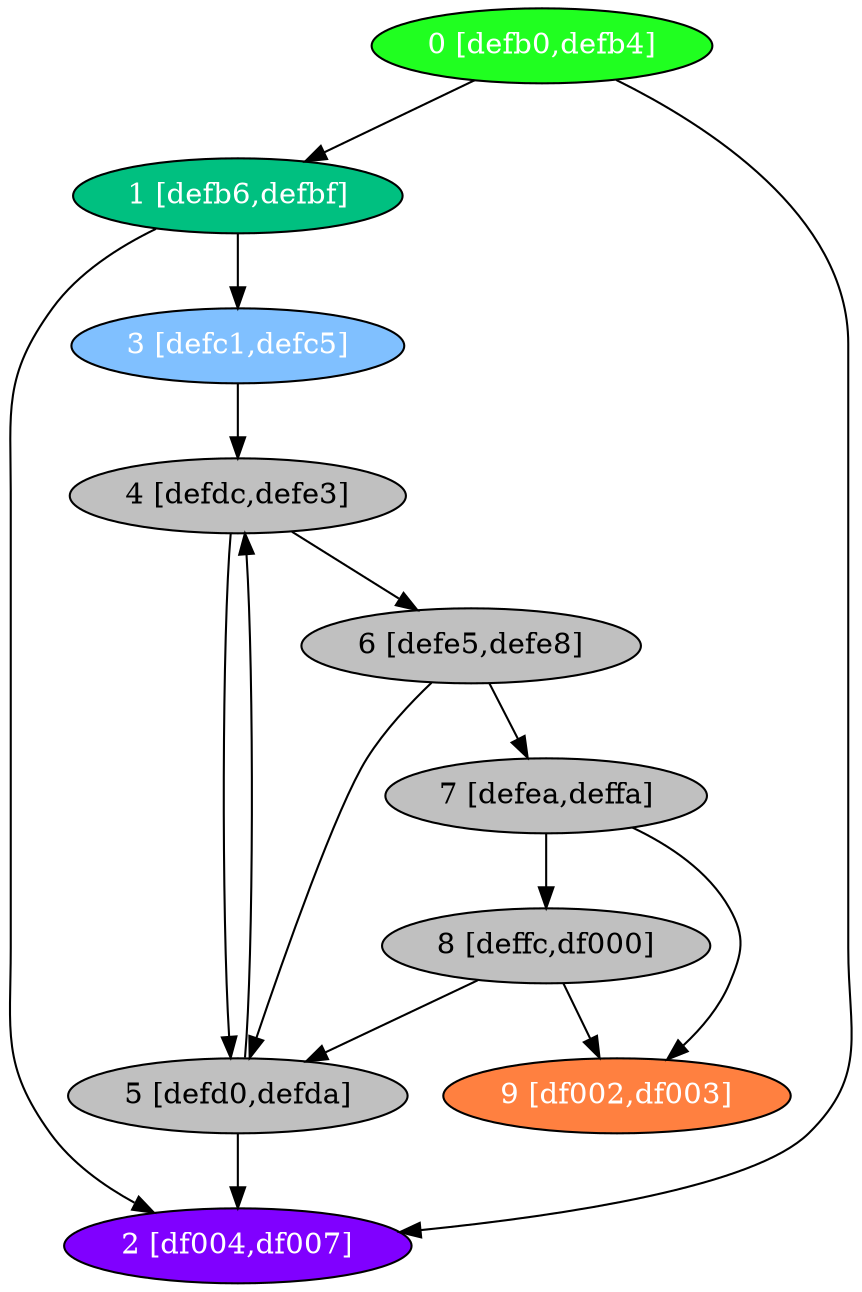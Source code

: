 diGraph libnss3{
	libnss3_0  [style=filled fillcolor="#20FF20" fontcolor="#ffffff" shape=oval label="0 [defb0,defb4]"]
	libnss3_1  [style=filled fillcolor="#00C080" fontcolor="#ffffff" shape=oval label="1 [defb6,defbf]"]
	libnss3_2  [style=filled fillcolor="#8000FF" fontcolor="#ffffff" shape=oval label="2 [df004,df007]"]
	libnss3_3  [style=filled fillcolor="#80C0FF" fontcolor="#ffffff" shape=oval label="3 [defc1,defc5]"]
	libnss3_4  [style=filled fillcolor="#C0C0C0" fontcolor="#000000" shape=oval label="4 [defdc,defe3]"]
	libnss3_5  [style=filled fillcolor="#C0C0C0" fontcolor="#000000" shape=oval label="5 [defd0,defda]"]
	libnss3_6  [style=filled fillcolor="#C0C0C0" fontcolor="#000000" shape=oval label="6 [defe5,defe8]"]
	libnss3_7  [style=filled fillcolor="#C0C0C0" fontcolor="#000000" shape=oval label="7 [defea,deffa]"]
	libnss3_8  [style=filled fillcolor="#C0C0C0" fontcolor="#000000" shape=oval label="8 [deffc,df000]"]
	libnss3_9  [style=filled fillcolor="#FF8040" fontcolor="#ffffff" shape=oval label="9 [df002,df003]"]

	libnss3_0 -> libnss3_1
	libnss3_0 -> libnss3_2
	libnss3_1 -> libnss3_2
	libnss3_1 -> libnss3_3
	libnss3_3 -> libnss3_4
	libnss3_4 -> libnss3_5
	libnss3_4 -> libnss3_6
	libnss3_5 -> libnss3_2
	libnss3_5 -> libnss3_4
	libnss3_6 -> libnss3_5
	libnss3_6 -> libnss3_7
	libnss3_7 -> libnss3_8
	libnss3_7 -> libnss3_9
	libnss3_8 -> libnss3_5
	libnss3_8 -> libnss3_9
}